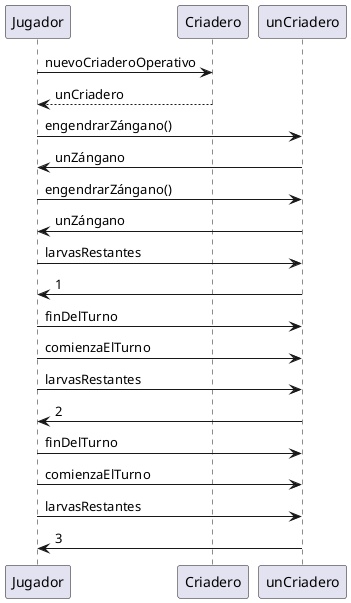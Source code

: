 @startuml
'https://plantuml.com/sequence-diagram

Jugador -> Criadero: nuevoCriaderoOperativo
Criadero --> Jugador: unCriadero

Jugador -> unCriadero: engendrarZángano()
unCriadero -> Jugador: unZángano

Jugador -> unCriadero: engendrarZángano()
unCriadero -> Jugador: unZángano

Jugador -> unCriadero: larvasRestantes
unCriadero -> Jugador: 1

Jugador -> unCriadero: finDelTurno

Jugador -> unCriadero: comienzaElTurno

Jugador -> unCriadero: larvasRestantes
unCriadero -> Jugador: 2

Jugador -> unCriadero: finDelTurno

Jugador -> unCriadero: comienzaElTurno

Jugador -> unCriadero: larvasRestantes
unCriadero -> Jugador: 3

@enduml